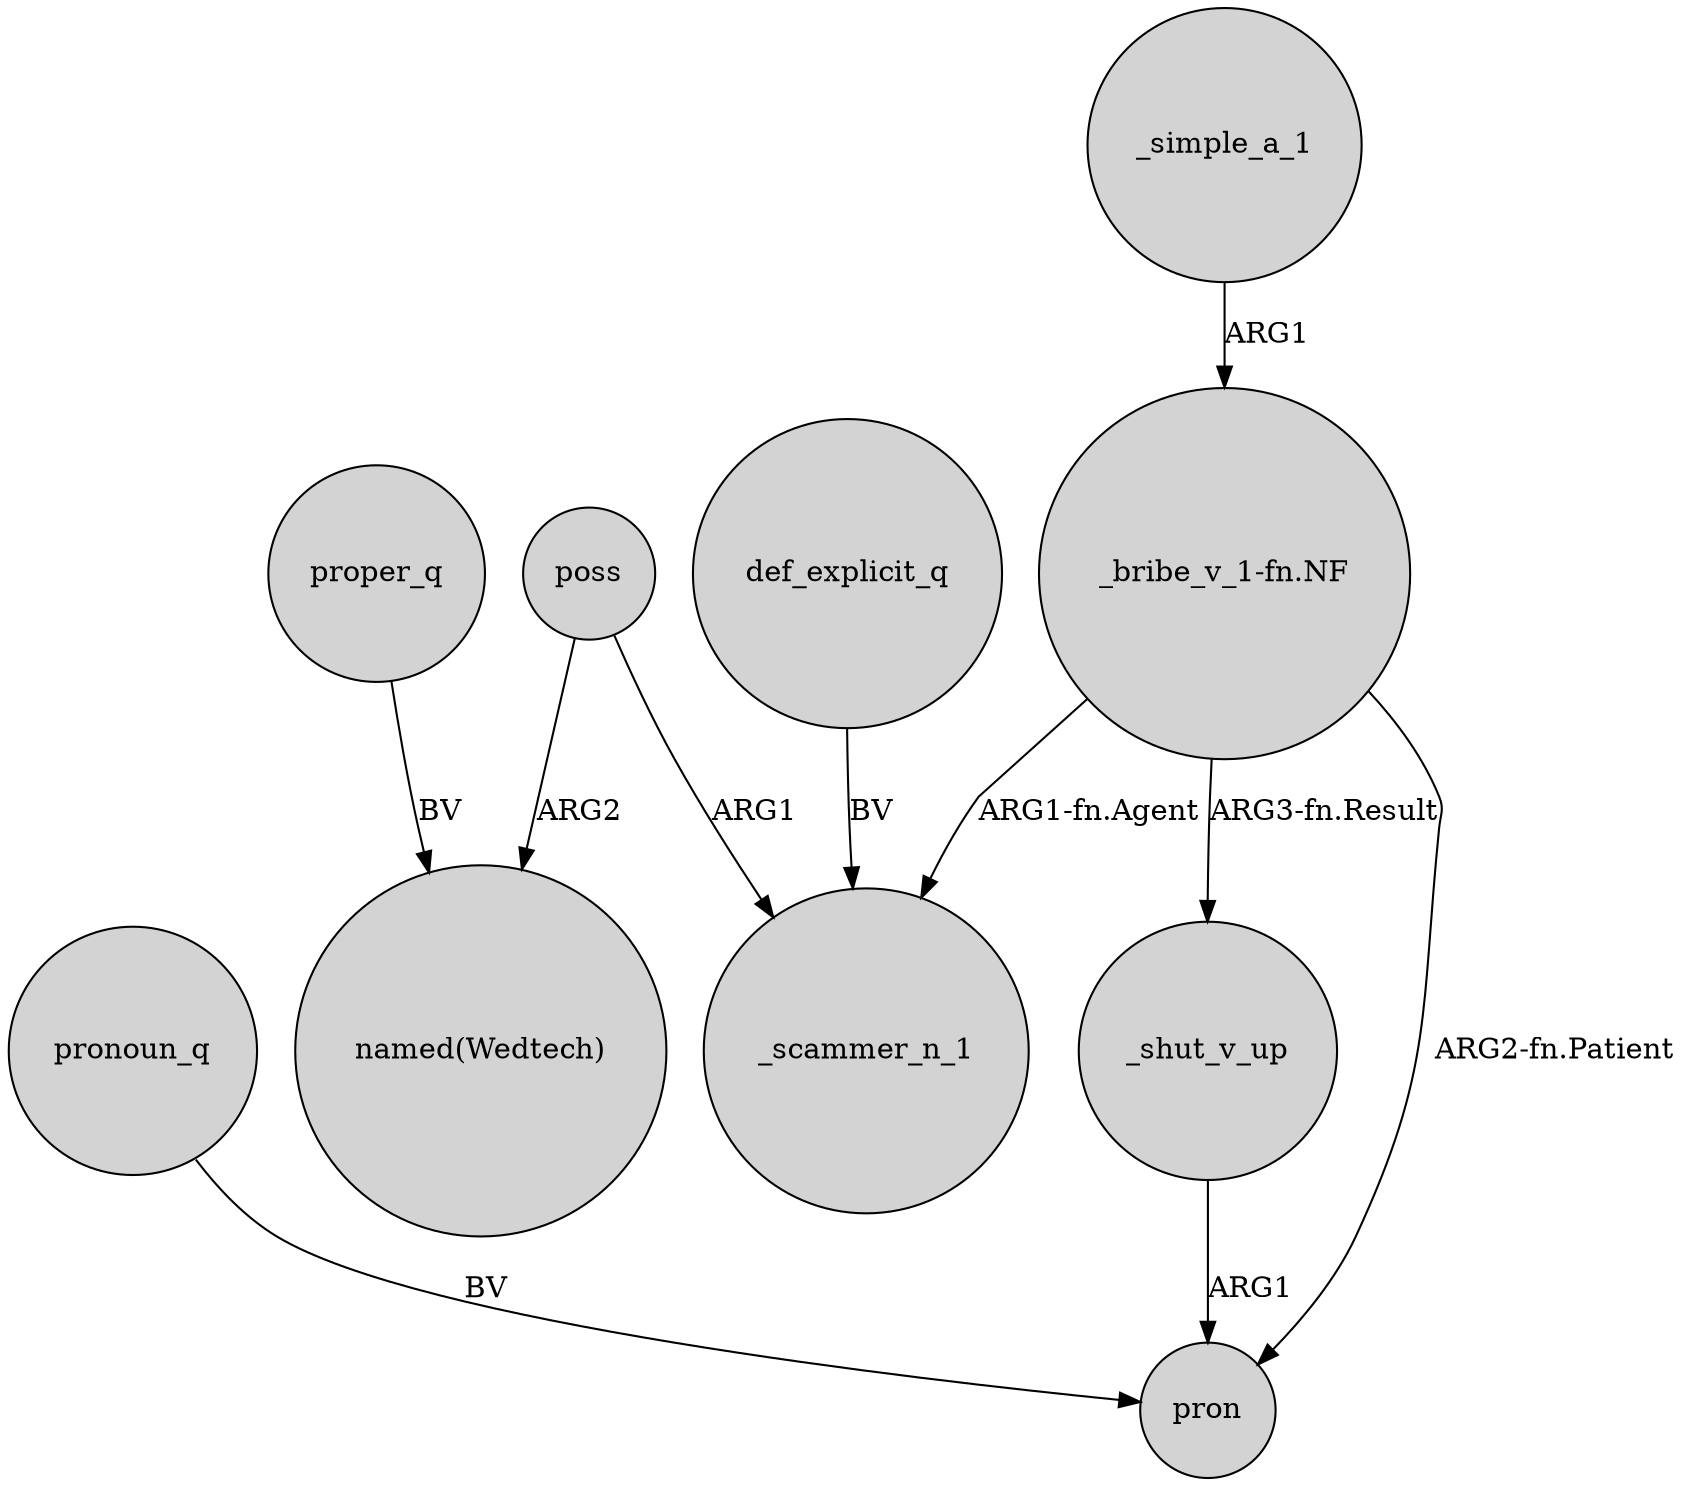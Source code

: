 digraph {
	node [shape=circle style=filled]
	"_bribe_v_1-fn.NF" -> _shut_v_up [label="ARG3-fn.Result"]
	_simple_a_1 -> "_bribe_v_1-fn.NF" [label=ARG1]
	"_bribe_v_1-fn.NF" -> pron [label="ARG2-fn.Patient"]
	pronoun_q -> pron [label=BV]
	_shut_v_up -> pron [label=ARG1]
	def_explicit_q -> _scammer_n_1 [label=BV]
	"_bribe_v_1-fn.NF" -> _scammer_n_1 [label="ARG1-fn.Agent"]
	poss -> "named(Wedtech)" [label=ARG2]
	poss -> _scammer_n_1 [label=ARG1]
	proper_q -> "named(Wedtech)" [label=BV]
}

